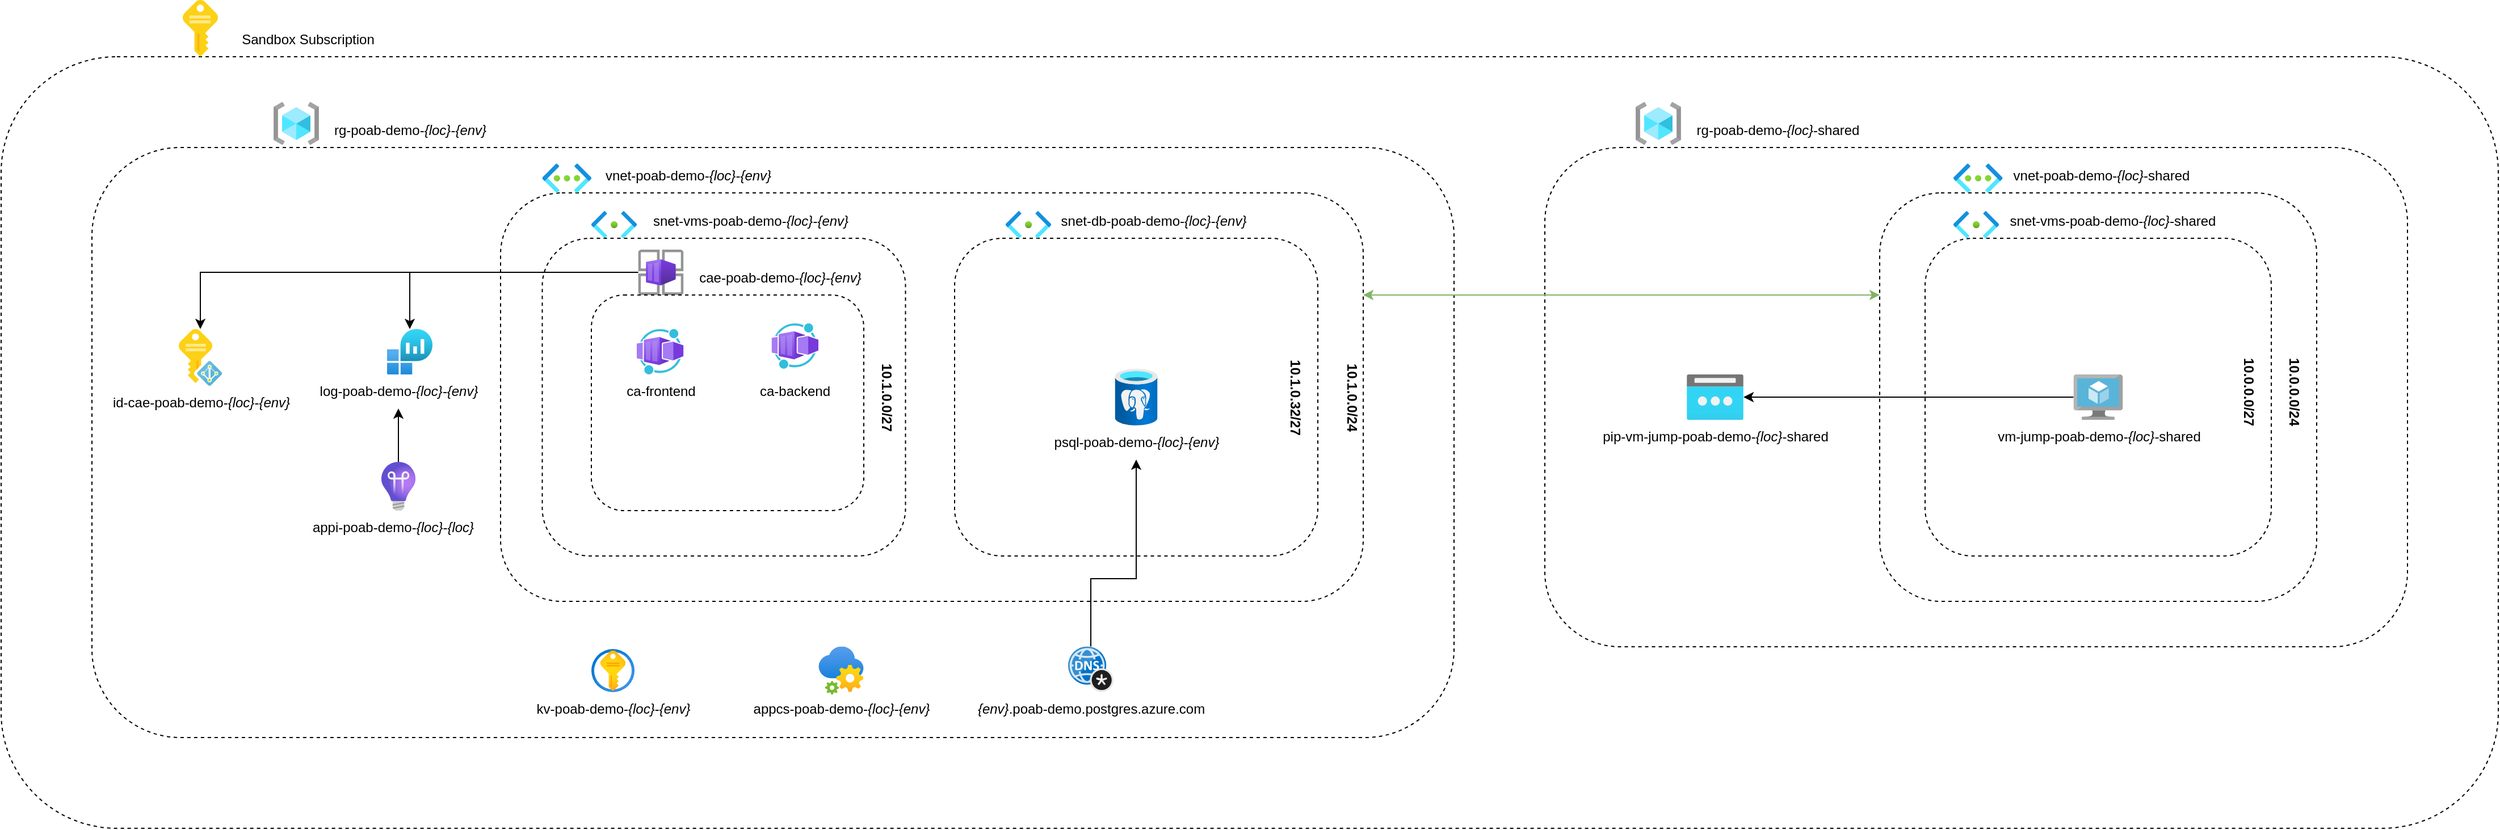 <mxfile version="24.4.0" type="device">
  <diagram name="Page-1" id="dAMwT8O9O6BOrZBldRT3">
    <mxGraphModel dx="2718" dy="1859" grid="1" gridSize="10" guides="1" tooltips="1" connect="1" arrows="1" fold="1" page="1" pageScale="1" pageWidth="850" pageHeight="1100" math="0" shadow="0">
      <root>
        <mxCell id="0" />
        <mxCell id="1" parent="0" />
        <mxCell id="c4vUSv1LwgdyN18xG0b7-2" value="" style="rounded=1;whiteSpace=wrap;html=1;dashed=1;fillColor=none;" parent="1" vertex="1">
          <mxGeometry x="-1160" y="-200" width="2200" height="680" as="geometry" />
        </mxCell>
        <mxCell id="c4vUSv1LwgdyN18xG0b7-1" value="" style="rounded=1;whiteSpace=wrap;html=1;dashed=1;fillColor=none;" parent="1" vertex="1">
          <mxGeometry x="-1080" y="-120" width="1200" height="520" as="geometry" />
        </mxCell>
        <mxCell id="c4vUSv1LwgdyN18xG0b7-3" value="" style="image;sketch=0;aspect=fixed;html=1;points=[];align=center;fontSize=12;image=img/lib/mscae/Key.svg;" parent="1" vertex="1">
          <mxGeometry x="-1000" y="-250" width="31" height="50" as="geometry" />
        </mxCell>
        <mxCell id="c4vUSv1LwgdyN18xG0b7-4" value="Sandbox Subscription" style="text;html=1;align=center;verticalAlign=middle;resizable=0;points=[];autosize=1;strokeColor=none;fillColor=none;" parent="1" vertex="1">
          <mxGeometry x="-960" y="-230" width="140" height="30" as="geometry" />
        </mxCell>
        <mxCell id="c4vUSv1LwgdyN18xG0b7-5" value="" style="image;aspect=fixed;html=1;points=[];align=center;fontSize=12;image=img/lib/azure2/general/Resource_Groups.svg;" parent="1" vertex="1">
          <mxGeometry x="-920" y="-160" width="40" height="37.64" as="geometry" />
        </mxCell>
        <mxCell id="c4vUSv1LwgdyN18xG0b7-6" value="rg-poab-demo-&lt;i&gt;{loc}&lt;/i&gt;-&lt;i&gt;{env}&lt;/i&gt;" style="text;html=1;align=center;verticalAlign=middle;resizable=0;points=[];autosize=1;strokeColor=none;fillColor=none;" parent="1" vertex="1">
          <mxGeometry x="-880" y="-150" width="160" height="30" as="geometry" />
        </mxCell>
        <mxCell id="c4vUSv1LwgdyN18xG0b7-33" value="" style="image;aspect=fixed;html=1;points=[];align=center;fontSize=12;image=img/lib/azure2/security/Key_Vaults.svg;" parent="1" vertex="1">
          <mxGeometry x="-640" y="322" width="38" height="38" as="geometry" />
        </mxCell>
        <mxCell id="c4vUSv1LwgdyN18xG0b7-34" value="" style="image;aspect=fixed;html=1;points=[];align=center;fontSize=12;image=img/lib/azure2/integration/App_Configuration.svg;" parent="1" vertex="1">
          <mxGeometry x="-440" y="319.75" width="40" height="42.5" as="geometry" />
        </mxCell>
        <mxCell id="c4vUSv1LwgdyN18xG0b7-8" value="" style="rounded=1;whiteSpace=wrap;html=1;dashed=1;fillColor=none;" parent="1" vertex="1">
          <mxGeometry x="-720" y="-80" width="760" height="360" as="geometry" />
        </mxCell>
        <mxCell id="c4vUSv1LwgdyN18xG0b7-10" value="" style="image;aspect=fixed;html=1;points=[];align=center;fontSize=12;image=img/lib/azure2/networking/Virtual_Networks.svg;" parent="1" vertex="1">
          <mxGeometry x="-683.25" y="-105.82" width="43.25" height="25.82" as="geometry" />
        </mxCell>
        <mxCell id="c4vUSv1LwgdyN18xG0b7-11" value="vnet-poab-demo-&lt;i&gt;{loc}&lt;/i&gt;-&lt;i&gt;{env}&lt;/i&gt;" style="text;html=1;align=center;verticalAlign=middle;resizable=0;points=[];autosize=1;strokeColor=none;fillColor=none;" parent="1" vertex="1">
          <mxGeometry x="-640" y="-110" width="170" height="30" as="geometry" />
        </mxCell>
        <mxCell id="c4vUSv1LwgdyN18xG0b7-15" value="" style="rounded=1;whiteSpace=wrap;html=1;dashed=1;fillColor=none;" parent="1" vertex="1">
          <mxGeometry x="-320" y="-40" width="320" height="280" as="geometry" />
        </mxCell>
        <mxCell id="c4vUSv1LwgdyN18xG0b7-26" value="" style="image;aspect=fixed;html=1;points=[];align=center;fontSize=12;image=img/lib/azure2/networking/Subnet.svg;" parent="1" vertex="1">
          <mxGeometry x="-640" y="-63.95" width="40" height="23.95" as="geometry" />
        </mxCell>
        <mxCell id="c4vUSv1LwgdyN18xG0b7-27" value="snet-vms-poab-demo-&lt;i&gt;{loc}&lt;/i&gt;-&lt;i&gt;{env}&lt;/i&gt;" style="text;html=1;align=center;verticalAlign=middle;resizable=0;points=[];autosize=1;strokeColor=none;fillColor=none;" parent="1" vertex="1">
          <mxGeometry x="-600" y="-70" width="200" height="30" as="geometry" />
        </mxCell>
        <mxCell id="c4vUSv1LwgdyN18xG0b7-29" value="" style="image;aspect=fixed;html=1;points=[];align=center;fontSize=12;image=img/lib/azure2/networking/Subnet.svg;" parent="1" vertex="1">
          <mxGeometry x="-275" y="-63.95" width="40" height="23.95" as="geometry" />
        </mxCell>
        <mxCell id="c4vUSv1LwgdyN18xG0b7-30" value="snet-db-poab-demo-&lt;i&gt;{loc}&lt;/i&gt;-&lt;i&gt;{env}&lt;/i&gt;" style="text;html=1;align=center;verticalAlign=middle;resizable=0;points=[];autosize=1;strokeColor=none;fillColor=none;" parent="1" vertex="1">
          <mxGeometry x="-240" y="-70" width="190" height="30" as="geometry" />
        </mxCell>
        <mxCell id="c4vUSv1LwgdyN18xG0b7-31" value="" style="image;aspect=fixed;html=1;points=[];align=center;fontSize=12;image=img/lib/azure2/databases/Azure_Database_PostgreSQL_Server.svg;" parent="1" vertex="1">
          <mxGeometry x="-178.75" y="75" width="37.5" height="50" as="geometry" />
        </mxCell>
        <mxCell id="c4vUSv1LwgdyN18xG0b7-32" value="psql-poab-demo-&lt;i&gt;{loc}&lt;/i&gt;-&lt;i&gt;{env}&lt;/i&gt;" style="text;html=1;align=center;verticalAlign=middle;resizable=0;points=[];autosize=1;strokeColor=none;fillColor=none;" parent="1" vertex="1">
          <mxGeometry x="-245" y="125" width="170" height="30" as="geometry" />
        </mxCell>
        <mxCell id="c4vUSv1LwgdyN18xG0b7-39" value="kv-poab-demo-&lt;i&gt;{loc}&lt;/i&gt;-&lt;i&gt;{env}&lt;/i&gt;" style="text;html=1;align=center;verticalAlign=middle;resizable=0;points=[];autosize=1;strokeColor=none;fillColor=none;" parent="1" vertex="1">
          <mxGeometry x="-701" y="360" width="160" height="30" as="geometry" />
        </mxCell>
        <mxCell id="c4vUSv1LwgdyN18xG0b7-40" value="appcs-poab-demo-&lt;i&gt;{loc}&lt;/i&gt;-&lt;i&gt;{env}&lt;/i&gt;" style="text;html=1;align=center;verticalAlign=middle;resizable=0;points=[];autosize=1;strokeColor=none;fillColor=none;" parent="1" vertex="1">
          <mxGeometry x="-510" y="360" width="180" height="30" as="geometry" />
        </mxCell>
        <mxCell id="c4vUSv1LwgdyN18xG0b7-42" value="" style="rounded=1;whiteSpace=wrap;html=1;dashed=1;fillColor=none;" parent="1" vertex="1">
          <mxGeometry x="200" y="-120" width="760" height="440" as="geometry" />
        </mxCell>
        <mxCell id="c4vUSv1LwgdyN18xG0b7-43" value="" style="image;aspect=fixed;html=1;points=[];align=center;fontSize=12;image=img/lib/azure2/general/Resource_Groups.svg;" parent="1" vertex="1">
          <mxGeometry x="280" y="-160" width="40" height="37.64" as="geometry" />
        </mxCell>
        <mxCell id="c4vUSv1LwgdyN18xG0b7-44" value="rg-poab-demo-&lt;i&gt;{loc}&lt;/i&gt;-shared" style="text;html=1;align=center;verticalAlign=middle;resizable=0;points=[];autosize=1;strokeColor=none;fillColor=none;" parent="1" vertex="1">
          <mxGeometry x="320" y="-150" width="170" height="30" as="geometry" />
        </mxCell>
        <mxCell id="c4vUSv1LwgdyN18xG0b7-45" value="" style="image;aspect=fixed;html=1;points=[];align=center;fontSize=12;image=img/lib/azure2/networking/Public_IP_Addresses.svg;" parent="1" vertex="1">
          <mxGeometry x="325" y="80" width="50" height="40" as="geometry" />
        </mxCell>
        <mxCell id="c4vUSv1LwgdyN18xG0b7-66" style="edgeStyle=orthogonalEdgeStyle;rounded=0;orthogonalLoop=1;jettySize=auto;html=1;exitX=0;exitY=0.25;exitDx=0;exitDy=0;entryX=1;entryY=0.25;entryDx=0;entryDy=0;fillColor=#d5e8d4;strokeColor=#82b366;startArrow=classic;startFill=1;" parent="1" source="c4vUSv1LwgdyN18xG0b7-46" target="c4vUSv1LwgdyN18xG0b7-8" edge="1">
          <mxGeometry relative="1" as="geometry" />
        </mxCell>
        <mxCell id="c4vUSv1LwgdyN18xG0b7-46" value="" style="rounded=1;whiteSpace=wrap;html=1;dashed=1;fillColor=none;" parent="1" vertex="1">
          <mxGeometry x="495" y="-80" width="385" height="360" as="geometry" />
        </mxCell>
        <mxCell id="c4vUSv1LwgdyN18xG0b7-47" value="" style="image;aspect=fixed;html=1;points=[];align=center;fontSize=12;image=img/lib/azure2/networking/Virtual_Networks.svg;" parent="1" vertex="1">
          <mxGeometry x="560" y="-105.82" width="43.25" height="25.82" as="geometry" />
        </mxCell>
        <mxCell id="c4vUSv1LwgdyN18xG0b7-48" value="vnet-poab-demo-&lt;i&gt;{loc}&lt;/i&gt;-shared" style="text;html=1;align=center;verticalAlign=middle;resizable=0;points=[];autosize=1;strokeColor=none;fillColor=none;" parent="1" vertex="1">
          <mxGeometry x="600" y="-110" width="180" height="30" as="geometry" />
        </mxCell>
        <mxCell id="c4vUSv1LwgdyN18xG0b7-52" style="edgeStyle=orthogonalEdgeStyle;rounded=0;orthogonalLoop=1;jettySize=auto;html=1;" parent="1" source="c4vUSv1LwgdyN18xG0b7-53" target="c4vUSv1LwgdyN18xG0b7-45" edge="1">
          <mxGeometry relative="1" as="geometry" />
        </mxCell>
        <mxCell id="c4vUSv1LwgdyN18xG0b7-53" value="" style="image;sketch=0;aspect=fixed;html=1;points=[];align=center;fontSize=12;image=img/lib/mscae/Virtual_Machine.svg;" parent="1" vertex="1">
          <mxGeometry x="665.76" y="80" width="43.48" height="40" as="geometry" />
        </mxCell>
        <mxCell id="c4vUSv1LwgdyN18xG0b7-54" value="vm-jump-poab-demo-&lt;i&gt;{loc}&lt;/i&gt;-shared" style="text;html=1;align=center;verticalAlign=middle;resizable=0;points=[];autosize=1;strokeColor=none;fillColor=none;" parent="1" vertex="1">
          <mxGeometry x="587.5" y="120" width="200" height="30" as="geometry" />
        </mxCell>
        <mxCell id="c4vUSv1LwgdyN18xG0b7-56" value="" style="image;aspect=fixed;html=1;points=[];align=center;fontSize=12;image=img/lib/azure2/networking/Subnet.svg;" parent="1" vertex="1">
          <mxGeometry x="560" y="-63.95" width="40" height="23.95" as="geometry" />
        </mxCell>
        <mxCell id="c4vUSv1LwgdyN18xG0b7-57" value="snet-vms-poab-demo-&lt;i&gt;{loc}&lt;/i&gt;-shared" style="text;html=1;align=center;verticalAlign=middle;resizable=0;points=[];autosize=1;strokeColor=none;fillColor=none;" parent="1" vertex="1">
          <mxGeometry x="600" y="-70" width="200" height="30" as="geometry" />
        </mxCell>
        <mxCell id="c4vUSv1LwgdyN18xG0b7-62" value="pip-vm-jump-poab-demo-&lt;i&gt;{loc}&lt;/i&gt;-shared" style="text;html=1;align=center;verticalAlign=middle;resizable=0;points=[];autosize=1;strokeColor=none;fillColor=none;" parent="1" vertex="1">
          <mxGeometry x="240" y="120" width="220" height="30" as="geometry" />
        </mxCell>
        <mxCell id="c4vUSv1LwgdyN18xG0b7-67" value="&lt;b&gt;10.0.0.0/24&lt;/b&gt;" style="text;html=1;align=center;verticalAlign=middle;resizable=0;points=[];autosize=1;strokeColor=none;fillColor=none;rotation=90;" parent="1" vertex="1">
          <mxGeometry x="820" y="80" width="80" height="30" as="geometry" />
        </mxCell>
        <mxCell id="c4vUSv1LwgdyN18xG0b7-68" value="&lt;b&gt;10.1.0.0/24&lt;/b&gt;" style="text;html=1;align=center;verticalAlign=middle;resizable=0;points=[];autosize=1;strokeColor=none;fillColor=none;rotation=90;" parent="1" vertex="1">
          <mxGeometry x="-10" y="85" width="80" height="30" as="geometry" />
        </mxCell>
        <mxCell id="c4vUSv1LwgdyN18xG0b7-69" value="10.1.0.0/27" style="text;html=1;align=center;verticalAlign=middle;resizable=0;points=[];autosize=1;strokeColor=none;fillColor=none;rotation=90;fontStyle=1" parent="1" vertex="1">
          <mxGeometry x="-420" y="85" width="80" height="30" as="geometry" />
        </mxCell>
        <mxCell id="c4vUSv1LwgdyN18xG0b7-70" value="10.1.0.32/27" style="text;html=1;align=center;verticalAlign=middle;resizable=0;points=[];autosize=1;strokeColor=none;fillColor=none;rotation=90;fontStyle=1" parent="1" vertex="1">
          <mxGeometry x="-65" y="85" width="90" height="30" as="geometry" />
        </mxCell>
        <mxCell id="c4vUSv1LwgdyN18xG0b7-71" value="10.0.0.0/27" style="text;html=1;align=center;verticalAlign=middle;resizable=0;points=[];autosize=1;strokeColor=none;fillColor=none;fontStyle=1;rotation=90;" parent="1" vertex="1">
          <mxGeometry x="780" y="80" width="80" height="30" as="geometry" />
        </mxCell>
        <mxCell id="c4vUSv1LwgdyN18xG0b7-74" value="" style="rounded=1;whiteSpace=wrap;html=1;dashed=1;fillColor=none;" parent="1" vertex="1">
          <mxGeometry x="-683.25" y="-40" width="320" height="280" as="geometry" />
        </mxCell>
        <mxCell id="c4vUSv1LwgdyN18xG0b7-75" value="" style="rounded=1;whiteSpace=wrap;html=1;dashed=1;fillColor=none;" parent="1" vertex="1">
          <mxGeometry x="535" y="-40" width="305" height="280" as="geometry" />
        </mxCell>
        <mxCell id="TvS26-ucuxof78eBTWrl-13" style="edgeStyle=orthogonalEdgeStyle;rounded=0;orthogonalLoop=1;jettySize=auto;html=1;" edge="1" parent="1" source="TvS26-ucuxof78eBTWrl-1" target="TvS26-ucuxof78eBTWrl-8">
          <mxGeometry relative="1" as="geometry" />
        </mxCell>
        <mxCell id="TvS26-ucuxof78eBTWrl-17" style="edgeStyle=orthogonalEdgeStyle;rounded=0;orthogonalLoop=1;jettySize=auto;html=1;" edge="1" parent="1" source="TvS26-ucuxof78eBTWrl-1" target="TvS26-ucuxof78eBTWrl-11">
          <mxGeometry relative="1" as="geometry" />
        </mxCell>
        <mxCell id="TvS26-ucuxof78eBTWrl-1" value="" style="image;aspect=fixed;html=1;points=[];align=center;fontSize=12;image=img/lib/azure2/other/Container_App_Environments.svg;" vertex="1" parent="1">
          <mxGeometry x="-598.79" y="-30" width="40" height="40" as="geometry" />
        </mxCell>
        <mxCell id="TvS26-ucuxof78eBTWrl-2" value="" style="image;aspect=fixed;html=1;points=[];align=center;fontSize=12;image=img/lib/azure2/other/Worker_Container_App.svg;" vertex="1" parent="1">
          <mxGeometry x="-600" y="40" width="41.21" height="40" as="geometry" />
        </mxCell>
        <mxCell id="TvS26-ucuxof78eBTWrl-3" value="" style="rounded=1;whiteSpace=wrap;html=1;dashed=1;fillColor=none;" vertex="1" parent="1">
          <mxGeometry x="-640" y="10" width="240" height="190" as="geometry" />
        </mxCell>
        <mxCell id="TvS26-ucuxof78eBTWrl-4" value="cae-poab-demo-&lt;i&gt;{loc}&lt;/i&gt;-&lt;i&gt;{env}&lt;/i&gt;" style="text;html=1;align=center;verticalAlign=middle;resizable=0;points=[];autosize=1;strokeColor=none;fillColor=none;" vertex="1" parent="1">
          <mxGeometry x="-558.79" y="-20" width="170" height="30" as="geometry" />
        </mxCell>
        <mxCell id="TvS26-ucuxof78eBTWrl-5" value="ca-frontend" style="text;html=1;align=center;verticalAlign=middle;resizable=0;points=[];autosize=1;strokeColor=none;fillColor=none;" vertex="1" parent="1">
          <mxGeometry x="-618.79" y="80" width="80" height="30" as="geometry" />
        </mxCell>
        <mxCell id="TvS26-ucuxof78eBTWrl-6" value="" style="image;aspect=fixed;html=1;points=[];align=center;fontSize=12;image=img/lib/azure2/other/Worker_Container_App.svg;" vertex="1" parent="1">
          <mxGeometry x="-481.21" y="35" width="41.21" height="40" as="geometry" />
        </mxCell>
        <mxCell id="TvS26-ucuxof78eBTWrl-7" value="ca-backend" style="text;html=1;align=center;verticalAlign=middle;resizable=0;points=[];autosize=1;strokeColor=none;fillColor=none;" vertex="1" parent="1">
          <mxGeometry x="-505.61" y="80" width="90" height="30" as="geometry" />
        </mxCell>
        <mxCell id="TvS26-ucuxof78eBTWrl-8" value="" style="image;aspect=fixed;html=1;points=[];align=center;fontSize=12;image=img/lib/azure2/management_governance/Log_Analytics_Workspaces.svg;" vertex="1" parent="1">
          <mxGeometry x="-820" y="40" width="40" height="40" as="geometry" />
        </mxCell>
        <mxCell id="TvS26-ucuxof78eBTWrl-14" value="" style="edgeStyle=orthogonalEdgeStyle;rounded=0;orthogonalLoop=1;jettySize=auto;html=1;" edge="1" parent="1" source="TvS26-ucuxof78eBTWrl-9" target="TvS26-ucuxof78eBTWrl-12">
          <mxGeometry relative="1" as="geometry" />
        </mxCell>
        <mxCell id="TvS26-ucuxof78eBTWrl-9" value="" style="image;aspect=fixed;html=1;points=[];align=center;fontSize=12;image=img/lib/azure2/devops/Application_Insights.svg;" vertex="1" parent="1">
          <mxGeometry x="-825.02" y="157" width="30.04" height="43" as="geometry" />
        </mxCell>
        <mxCell id="TvS26-ucuxof78eBTWrl-19" style="edgeStyle=orthogonalEdgeStyle;rounded=0;orthogonalLoop=1;jettySize=auto;html=1;" edge="1" parent="1" source="TvS26-ucuxof78eBTWrl-10" target="c4vUSv1LwgdyN18xG0b7-32">
          <mxGeometry relative="1" as="geometry">
            <Array as="points">
              <mxPoint x="-200" y="260" />
              <mxPoint x="-160" y="260" />
            </Array>
          </mxGeometry>
        </mxCell>
        <mxCell id="TvS26-ucuxof78eBTWrl-10" value="" style="image;sketch=0;aspect=fixed;html=1;points=[];align=center;fontSize=12;image=img/lib/mscae/DNS_Private_Zones.svg;" vertex="1" parent="1">
          <mxGeometry x="-220" y="319.75" width="40" height="40" as="geometry" />
        </mxCell>
        <mxCell id="TvS26-ucuxof78eBTWrl-11" value="" style="image;sketch=0;aspect=fixed;html=1;points=[];align=center;fontSize=12;image=img/lib/mscae/Managed_Identities.svg;" vertex="1" parent="1">
          <mxGeometry x="-1003.5" y="40" width="38" height="50" as="geometry" />
        </mxCell>
        <mxCell id="TvS26-ucuxof78eBTWrl-12" value="log-poab-demo-&lt;i&gt;{loc}-{env}&lt;/i&gt;" style="text;html=1;align=center;verticalAlign=middle;resizable=0;points=[];autosize=1;strokeColor=none;fillColor=none;" vertex="1" parent="1">
          <mxGeometry x="-890" y="80" width="160" height="30" as="geometry" />
        </mxCell>
        <mxCell id="TvS26-ucuxof78eBTWrl-15" value="appi-poab-demo-&lt;i&gt;{loc}&lt;/i&gt;-&lt;i&gt;{loc}&lt;/i&gt;" style="text;html=1;align=center;verticalAlign=middle;resizable=0;points=[];autosize=1;strokeColor=none;fillColor=none;" vertex="1" parent="1">
          <mxGeometry x="-900" y="200" width="170" height="30" as="geometry" />
        </mxCell>
        <mxCell id="TvS26-ucuxof78eBTWrl-16" value="id-cae-poab-demo-&lt;i&gt;{loc}&lt;/i&gt;-&lt;i&gt;{env}&lt;/i&gt;" style="text;html=1;align=center;verticalAlign=middle;resizable=0;points=[];autosize=1;strokeColor=none;fillColor=none;" vertex="1" parent="1">
          <mxGeometry x="-1074.5" y="90" width="180" height="30" as="geometry" />
        </mxCell>
        <mxCell id="TvS26-ucuxof78eBTWrl-18" value="&lt;i&gt;{env}&lt;/i&gt;.poab-demo.postgres.azure.com" style="text;html=1;align=center;verticalAlign=middle;resizable=0;points=[];autosize=1;strokeColor=none;fillColor=none;" vertex="1" parent="1">
          <mxGeometry x="-310" y="360" width="220" height="30" as="geometry" />
        </mxCell>
      </root>
    </mxGraphModel>
  </diagram>
</mxfile>

